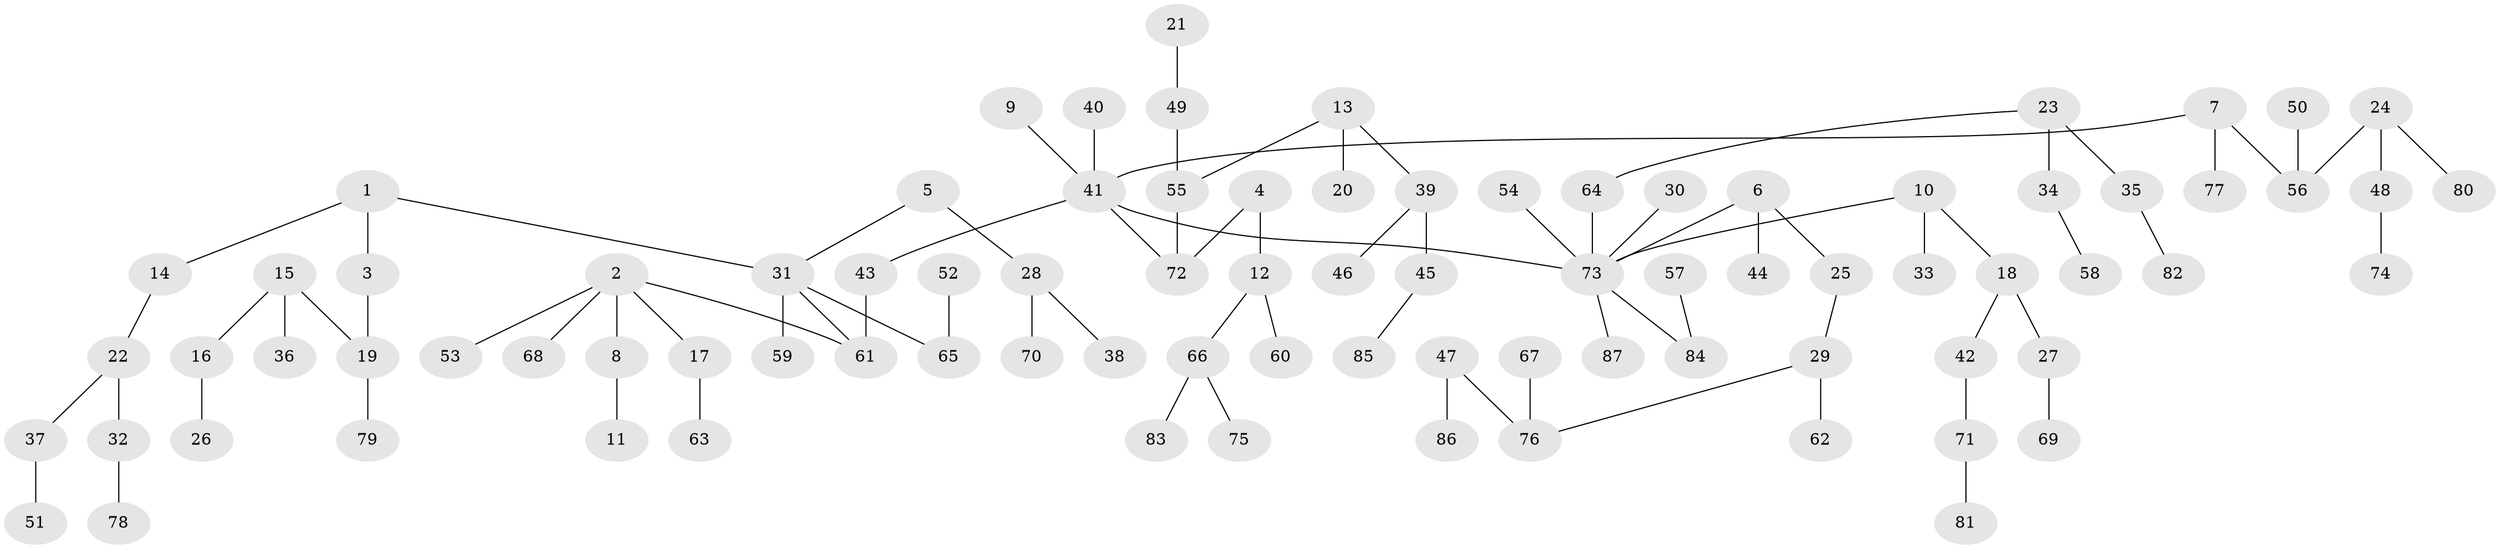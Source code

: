 // original degree distribution, {3: 0.1935483870967742, 4: 0.056451612903225805, 6: 0.008064516129032258, 7: 0.008064516129032258, 5: 0.008064516129032258, 2: 0.24193548387096775, 9: 0.008064516129032258, 1: 0.47580645161290325}
// Generated by graph-tools (version 1.1) at 2025/37/03/04/25 23:37:22]
// undirected, 87 vertices, 86 edges
graph export_dot {
  node [color=gray90,style=filled];
  1;
  2;
  3;
  4;
  5;
  6;
  7;
  8;
  9;
  10;
  11;
  12;
  13;
  14;
  15;
  16;
  17;
  18;
  19;
  20;
  21;
  22;
  23;
  24;
  25;
  26;
  27;
  28;
  29;
  30;
  31;
  32;
  33;
  34;
  35;
  36;
  37;
  38;
  39;
  40;
  41;
  42;
  43;
  44;
  45;
  46;
  47;
  48;
  49;
  50;
  51;
  52;
  53;
  54;
  55;
  56;
  57;
  58;
  59;
  60;
  61;
  62;
  63;
  64;
  65;
  66;
  67;
  68;
  69;
  70;
  71;
  72;
  73;
  74;
  75;
  76;
  77;
  78;
  79;
  80;
  81;
  82;
  83;
  84;
  85;
  86;
  87;
  1 -- 3 [weight=1.0];
  1 -- 14 [weight=1.0];
  1 -- 31 [weight=1.0];
  2 -- 8 [weight=1.0];
  2 -- 17 [weight=1.0];
  2 -- 53 [weight=1.0];
  2 -- 61 [weight=1.0];
  2 -- 68 [weight=1.0];
  3 -- 19 [weight=1.0];
  4 -- 12 [weight=1.0];
  4 -- 72 [weight=1.0];
  5 -- 28 [weight=1.0];
  5 -- 31 [weight=1.0];
  6 -- 25 [weight=1.0];
  6 -- 44 [weight=1.0];
  6 -- 73 [weight=1.0];
  7 -- 41 [weight=1.0];
  7 -- 56 [weight=1.0];
  7 -- 77 [weight=1.0];
  8 -- 11 [weight=1.0];
  9 -- 41 [weight=1.0];
  10 -- 18 [weight=1.0];
  10 -- 33 [weight=1.0];
  10 -- 73 [weight=1.0];
  12 -- 60 [weight=1.0];
  12 -- 66 [weight=1.0];
  13 -- 20 [weight=1.0];
  13 -- 39 [weight=1.0];
  13 -- 55 [weight=1.0];
  14 -- 22 [weight=1.0];
  15 -- 16 [weight=1.0];
  15 -- 19 [weight=1.0];
  15 -- 36 [weight=1.0];
  16 -- 26 [weight=1.0];
  17 -- 63 [weight=1.0];
  18 -- 27 [weight=1.0];
  18 -- 42 [weight=1.0];
  19 -- 79 [weight=1.0];
  21 -- 49 [weight=1.0];
  22 -- 32 [weight=1.0];
  22 -- 37 [weight=1.0];
  23 -- 34 [weight=1.0];
  23 -- 35 [weight=1.0];
  23 -- 64 [weight=1.0];
  24 -- 48 [weight=1.0];
  24 -- 56 [weight=1.0];
  24 -- 80 [weight=1.0];
  25 -- 29 [weight=1.0];
  27 -- 69 [weight=1.0];
  28 -- 38 [weight=1.0];
  28 -- 70 [weight=1.0];
  29 -- 62 [weight=1.0];
  29 -- 76 [weight=1.0];
  30 -- 73 [weight=1.0];
  31 -- 59 [weight=1.0];
  31 -- 61 [weight=1.0];
  31 -- 65 [weight=1.0];
  32 -- 78 [weight=1.0];
  34 -- 58 [weight=1.0];
  35 -- 82 [weight=1.0];
  37 -- 51 [weight=1.0];
  39 -- 45 [weight=1.0];
  39 -- 46 [weight=1.0];
  40 -- 41 [weight=1.0];
  41 -- 43 [weight=1.0];
  41 -- 72 [weight=1.0];
  41 -- 73 [weight=1.0];
  42 -- 71 [weight=1.0];
  43 -- 61 [weight=1.0];
  45 -- 85 [weight=1.0];
  47 -- 76 [weight=1.0];
  47 -- 86 [weight=1.0];
  48 -- 74 [weight=1.0];
  49 -- 55 [weight=1.0];
  50 -- 56 [weight=1.0];
  52 -- 65 [weight=1.0];
  54 -- 73 [weight=1.0];
  55 -- 72 [weight=1.0];
  57 -- 84 [weight=1.0];
  64 -- 73 [weight=1.0];
  66 -- 75 [weight=1.0];
  66 -- 83 [weight=1.0];
  67 -- 76 [weight=1.0];
  71 -- 81 [weight=1.0];
  73 -- 84 [weight=1.0];
  73 -- 87 [weight=1.0];
}
